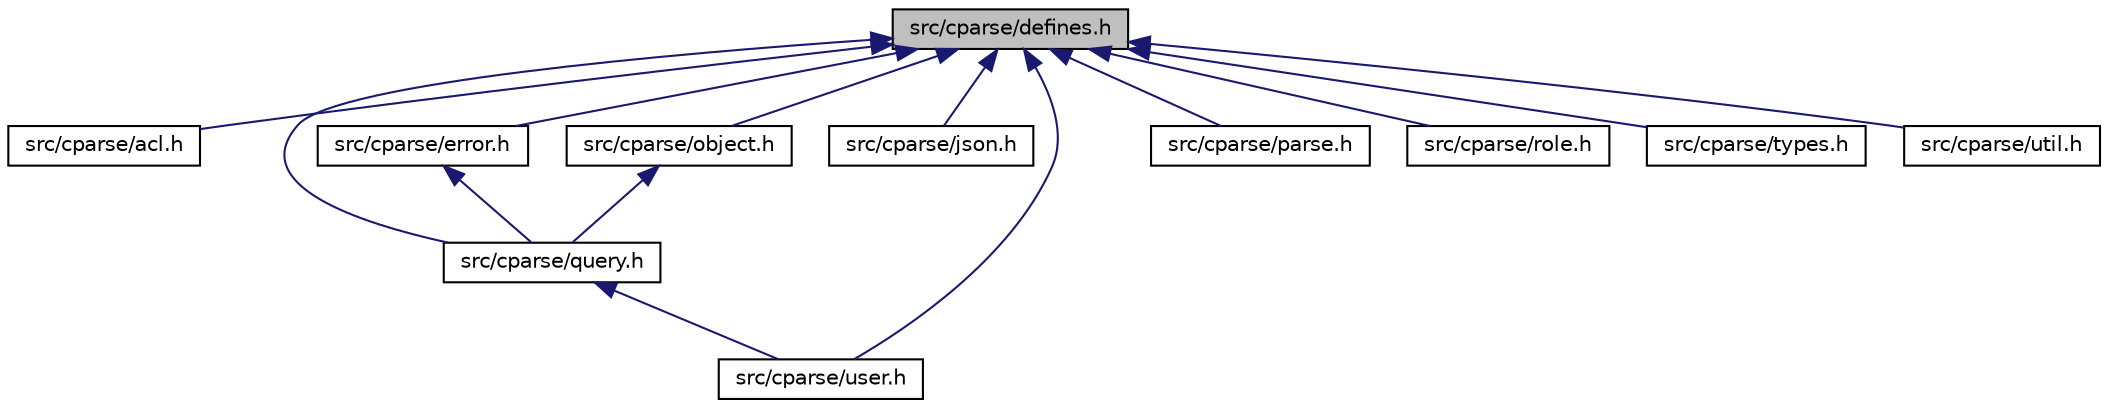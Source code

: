 digraph "src/cparse/defines.h"
{
  bgcolor="transparent";
  edge [fontname="Helvetica",fontsize="10",labelfontname="Helvetica",labelfontsize="10"];
  node [fontname="Helvetica",fontsize="10",shape=record];
  Node1 [label="src/cparse/defines.h",height=0.2,width=0.4,color="black", fillcolor="grey75", style="filled", fontcolor="black"];
  Node1 -> Node2 [dir="back",color="midnightblue",fontsize="10",style="solid",fontname="Helvetica"];
  Node2 [label="src/cparse/acl.h",height=0.2,width=0.4,color="black",URL="$acl_8h.html"];
  Node1 -> Node3 [dir="back",color="midnightblue",fontsize="10",style="solid",fontname="Helvetica"];
  Node3 [label="src/cparse/error.h",height=0.2,width=0.4,color="black",URL="$error_8h.html"];
  Node3 -> Node4 [dir="back",color="midnightblue",fontsize="10",style="solid",fontname="Helvetica"];
  Node4 [label="src/cparse/query.h",height=0.2,width=0.4,color="black",URL="$query_8h.html"];
  Node4 -> Node5 [dir="back",color="midnightblue",fontsize="10",style="solid",fontname="Helvetica"];
  Node5 [label="src/cparse/user.h",height=0.2,width=0.4,color="black",URL="$user_8h.html"];
  Node1 -> Node6 [dir="back",color="midnightblue",fontsize="10",style="solid",fontname="Helvetica"];
  Node6 [label="src/cparse/json.h",height=0.2,width=0.4,color="black",URL="$json_8h.html"];
  Node1 -> Node7 [dir="back",color="midnightblue",fontsize="10",style="solid",fontname="Helvetica"];
  Node7 [label="src/cparse/object.h",height=0.2,width=0.4,color="black",URL="$object_8h.html"];
  Node7 -> Node4 [dir="back",color="midnightblue",fontsize="10",style="solid",fontname="Helvetica"];
  Node1 -> Node8 [dir="back",color="midnightblue",fontsize="10",style="solid",fontname="Helvetica"];
  Node8 [label="src/cparse/parse.h",height=0.2,width=0.4,color="black",URL="$parse_8h.html"];
  Node1 -> Node4 [dir="back",color="midnightblue",fontsize="10",style="solid",fontname="Helvetica"];
  Node1 -> Node9 [dir="back",color="midnightblue",fontsize="10",style="solid",fontname="Helvetica"];
  Node9 [label="src/cparse/role.h",height=0.2,width=0.4,color="black",URL="$role_8h_source.html"];
  Node1 -> Node10 [dir="back",color="midnightblue",fontsize="10",style="solid",fontname="Helvetica"];
  Node10 [label="src/cparse/types.h",height=0.2,width=0.4,color="black",URL="$types_8h.html"];
  Node1 -> Node5 [dir="back",color="midnightblue",fontsize="10",style="solid",fontname="Helvetica"];
  Node1 -> Node11 [dir="back",color="midnightblue",fontsize="10",style="solid",fontname="Helvetica"];
  Node11 [label="src/cparse/util.h",height=0.2,width=0.4,color="black",URL="$util_8h.html"];
}
